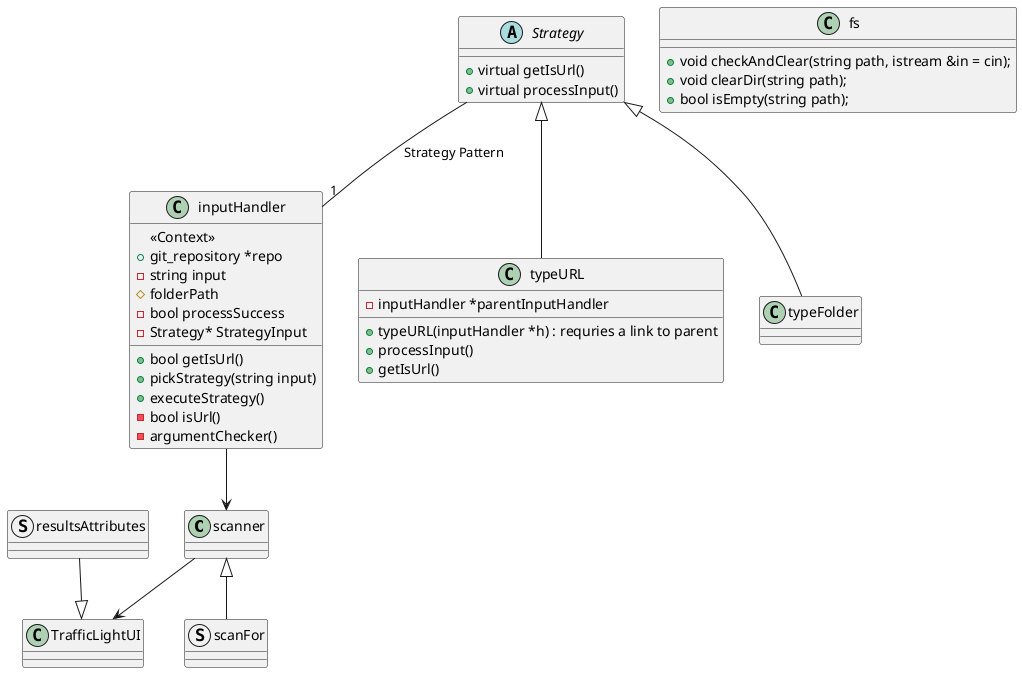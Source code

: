 @startuml classOverview 
'Objects
class scanner 
class inputHandler {
    <<Context>>
    +bool getIsUrl()
    +git_repository *repo
    +pickStrategy(string input)
    +executeStrategy()
    -string input
    #folderPath
    -bool isUrl()
    -bool processSuccess
    -Strategy* StrategyInput
    -argumentChecker()

    
}

class fs{
    +void checkAndClear(string path, istream &in = cin);
    +void clearDir(string path);
    +bool isEmpty(string path);
}

class typeURL{
    +typeURL(inputHandler *h) : requries a link to parent 
    +processInput()
    +getIsUrl()
    -inputHandler *parentInputHandler

    
}
class typeFolder{
   
     
}
abstract Strategy{
    +virtual getIsUrl()
    +virtual processInput()
    
}
struct scanFor
class TrafficLightUI
struct resultsAttributes
'class batchHandler 'optional RQ
'class dockerHandler 'optional RQ


'Relations
scanner -->  TrafficLightUI
resultsAttributes --|> TrafficLightUI
inputHandler --> scanner
scanner <|-- scanFor
Strategy --"1" inputHandler : Strategy Pattern
Strategy <|-- typeURL
Strategy <|-- typeFolder

@enduml